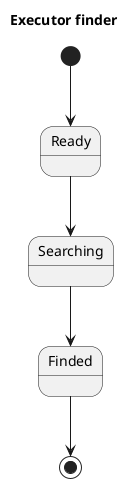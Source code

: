@startuml ExecutorFinder

Title "Executor finder"

[*] --> Ready

Ready --> Searching
Searching --> Finded

Finded --> [*]

@enduml